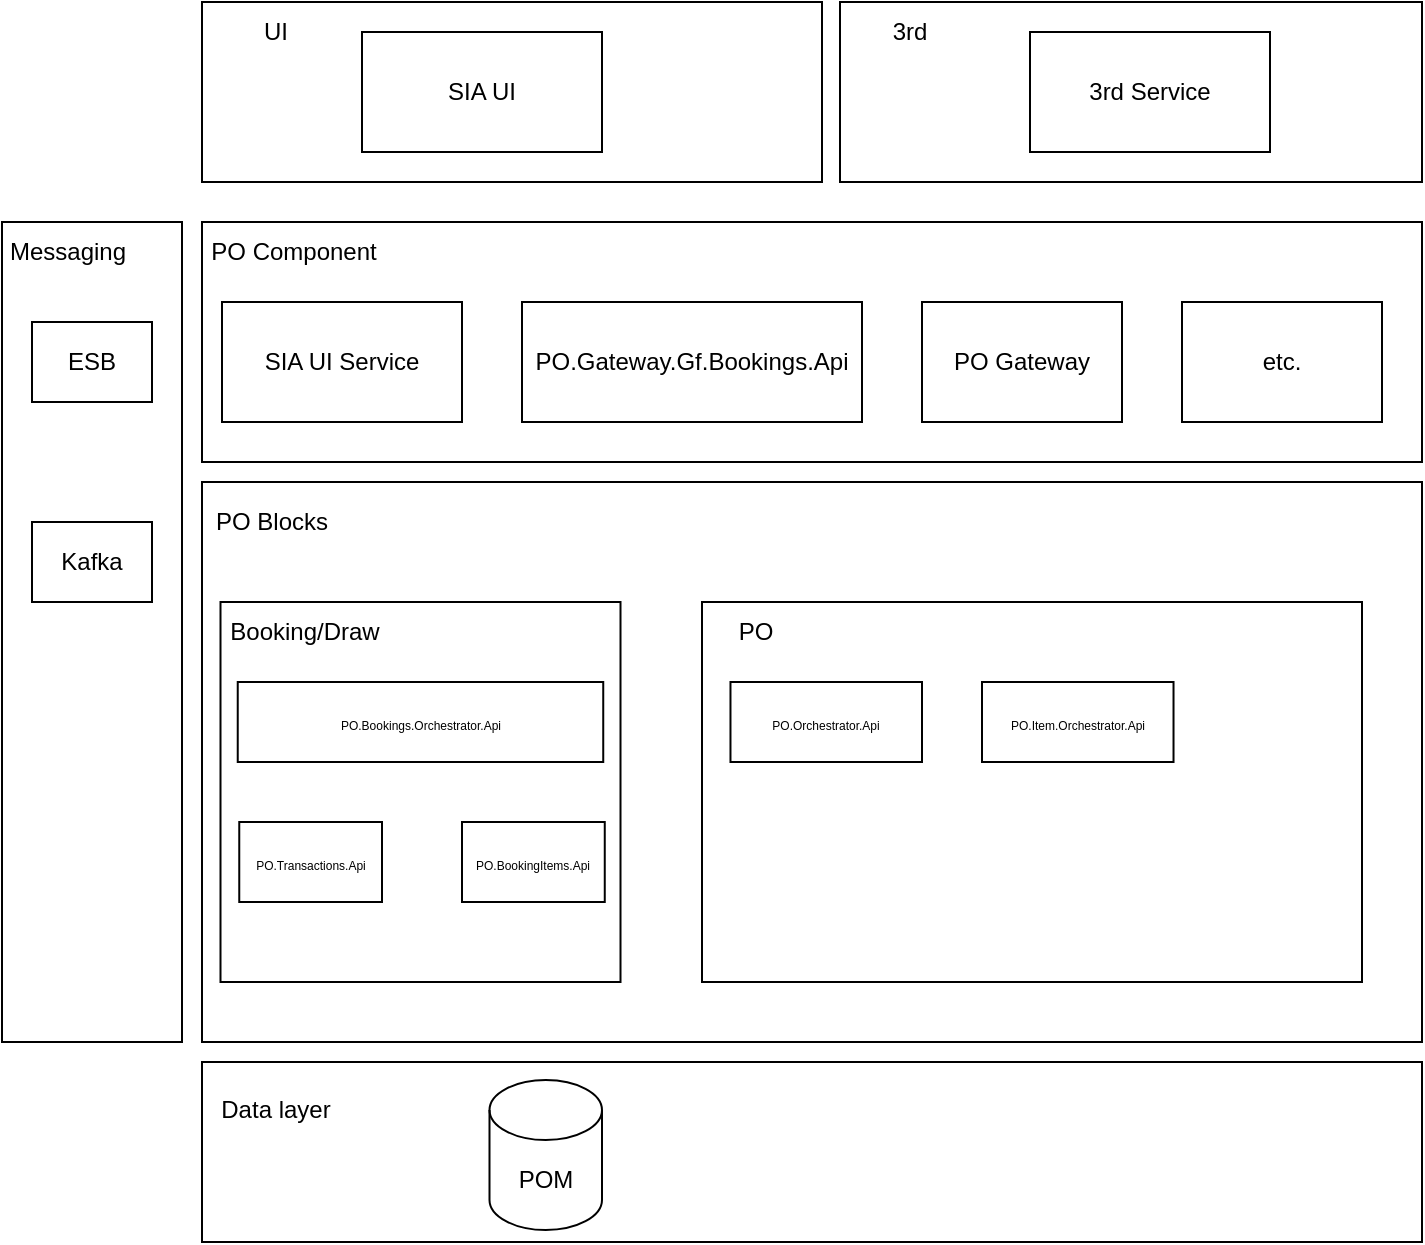 <mxfile version="24.6.4" type="github" pages="3">
  <diagram name="Page-1" id="l9X8TjzERissme8cilrj">
    <mxGraphModel dx="830" dy="439" grid="1" gridSize="10" guides="1" tooltips="1" connect="1" arrows="1" fold="1" page="1" pageScale="1" pageWidth="827" pageHeight="1169" math="0" shadow="0">
      <root>
        <mxCell id="0" />
        <mxCell id="1" parent="0" />
        <mxCell id="19VDyxM9A0CumnCQ6ZsO-45" value="" style="rounded=0;whiteSpace=wrap;html=1;" vertex="1" parent="1">
          <mxGeometry x="80" y="230" width="90" height="410" as="geometry" />
        </mxCell>
        <mxCell id="19VDyxM9A0CumnCQ6ZsO-39" value="" style="rounded=0;whiteSpace=wrap;html=1;" vertex="1" parent="1">
          <mxGeometry x="180" y="120" width="310" height="90" as="geometry" />
        </mxCell>
        <mxCell id="19VDyxM9A0CumnCQ6ZsO-28" value="Messaging" style="text;html=1;align=center;verticalAlign=middle;whiteSpace=wrap;rounded=0;" vertex="1" parent="1">
          <mxGeometry x="83" y="230" width="60" height="30" as="geometry" />
        </mxCell>
        <mxCell id="19VDyxM9A0CumnCQ6ZsO-31" value="" style="rounded=0;whiteSpace=wrap;html=1;" vertex="1" parent="1">
          <mxGeometry x="180" y="230" width="610" height="120" as="geometry" />
        </mxCell>
        <mxCell id="19VDyxM9A0CumnCQ6ZsO-32" value="PO Component" style="text;html=1;align=center;verticalAlign=middle;whiteSpace=wrap;rounded=0;" vertex="1" parent="1">
          <mxGeometry x="182" y="230" width="88" height="30" as="geometry" />
        </mxCell>
        <mxCell id="19VDyxM9A0CumnCQ6ZsO-33" value="SIA UI" style="rounded=0;whiteSpace=wrap;html=1;" vertex="1" parent="1">
          <mxGeometry x="260" y="135" width="120" height="60" as="geometry" />
        </mxCell>
        <mxCell id="19VDyxM9A0CumnCQ6ZsO-6" value="&lt;div&gt;&lt;font style=&quot;font-size: 12px;&quot;&gt;PO.Gateway.Gf.Bookings.Api&lt;/font&gt;&lt;/div&gt;" style="rounded=0;whiteSpace=wrap;html=1;" vertex="1" parent="1">
          <mxGeometry x="340" y="270" width="170" height="60" as="geometry" />
        </mxCell>
        <mxCell id="19VDyxM9A0CumnCQ6ZsO-35" value="&lt;div&gt;&lt;font style=&quot;font-size: 12px;&quot;&gt;PO Gateway&lt;/font&gt;&lt;/div&gt;" style="rounded=0;whiteSpace=wrap;html=1;" vertex="1" parent="1">
          <mxGeometry x="540" y="270" width="100" height="60" as="geometry" />
        </mxCell>
        <mxCell id="19VDyxM9A0CumnCQ6ZsO-38" value="&lt;div&gt;&lt;font style=&quot;font-size: 12px;&quot;&gt;etc.&lt;/font&gt;&lt;/div&gt;" style="rounded=0;whiteSpace=wrap;html=1;" vertex="1" parent="1">
          <mxGeometry x="670" y="270" width="100" height="60" as="geometry" />
        </mxCell>
        <mxCell id="19VDyxM9A0CumnCQ6ZsO-40" value="SIA UI Service" style="rounded=0;whiteSpace=wrap;html=1;" vertex="1" parent="1">
          <mxGeometry x="190" y="270" width="120" height="60" as="geometry" />
        </mxCell>
        <mxCell id="19VDyxM9A0CumnCQ6ZsO-41" value="UI" style="text;html=1;align=center;verticalAlign=middle;whiteSpace=wrap;rounded=0;" vertex="1" parent="1">
          <mxGeometry x="182" y="120" width="70" height="30" as="geometry" />
        </mxCell>
        <mxCell id="19VDyxM9A0CumnCQ6ZsO-42" value="" style="rounded=0;whiteSpace=wrap;html=1;" vertex="1" parent="1">
          <mxGeometry x="499" y="120" width="291" height="90" as="geometry" />
        </mxCell>
        <mxCell id="19VDyxM9A0CumnCQ6ZsO-43" value="3rd" style="text;html=1;align=center;verticalAlign=middle;whiteSpace=wrap;rounded=0;" vertex="1" parent="1">
          <mxGeometry x="499" y="120" width="70" height="30" as="geometry" />
        </mxCell>
        <mxCell id="19VDyxM9A0CumnCQ6ZsO-44" value="3rd Service" style="rounded=0;whiteSpace=wrap;html=1;" vertex="1" parent="1">
          <mxGeometry x="594" y="135" width="120" height="60" as="geometry" />
        </mxCell>
        <mxCell id="19VDyxM9A0CumnCQ6ZsO-46" value="ESB" style="rounded=0;whiteSpace=wrap;html=1;" vertex="1" parent="1">
          <mxGeometry x="95" y="280" width="60" height="40" as="geometry" />
        </mxCell>
        <mxCell id="19VDyxM9A0CumnCQ6ZsO-47" value="Kafka" style="rounded=0;whiteSpace=wrap;html=1;" vertex="1" parent="1">
          <mxGeometry x="95" y="380" width="60" height="40" as="geometry" />
        </mxCell>
        <mxCell id="19VDyxM9A0CumnCQ6ZsO-48" value="" style="rounded=0;whiteSpace=wrap;html=1;" vertex="1" parent="1">
          <mxGeometry x="180" y="650" width="610" height="90" as="geometry" />
        </mxCell>
        <mxCell id="19VDyxM9A0CumnCQ6ZsO-49" value="Data layer" style="text;html=1;align=center;verticalAlign=middle;whiteSpace=wrap;rounded=0;" vertex="1" parent="1">
          <mxGeometry x="187" y="659" width="60" height="30" as="geometry" />
        </mxCell>
        <mxCell id="19VDyxM9A0CumnCQ6ZsO-51" value="POM" style="shape=cylinder3;whiteSpace=wrap;html=1;boundedLbl=1;backgroundOutline=1;size=15;" vertex="1" parent="1">
          <mxGeometry x="323.75" y="659" width="56.25" height="75" as="geometry" />
        </mxCell>
        <mxCell id="19VDyxM9A0CumnCQ6ZsO-1" value="" style="rounded=0;whiteSpace=wrap;html=1;movable=1;resizable=1;rotatable=1;deletable=1;editable=1;locked=0;connectable=1;" vertex="1" parent="1">
          <mxGeometry x="180" y="360" width="610" height="280" as="geometry" />
        </mxCell>
        <mxCell id="19VDyxM9A0CumnCQ6ZsO-26" value="" style="group" vertex="1" connectable="0" parent="1">
          <mxGeometry x="189.25" y="420" width="200" height="190" as="geometry" />
        </mxCell>
        <mxCell id="19VDyxM9A0CumnCQ6ZsO-4" value="" style="rounded=0;whiteSpace=wrap;html=1;" vertex="1" parent="19VDyxM9A0CumnCQ6ZsO-26">
          <mxGeometry width="200" height="190" as="geometry" />
        </mxCell>
        <mxCell id="19VDyxM9A0CumnCQ6ZsO-5" value="Booking/Draw" style="text;html=1;align=center;verticalAlign=middle;whiteSpace=wrap;rounded=0;" vertex="1" parent="19VDyxM9A0CumnCQ6ZsO-26">
          <mxGeometry x="1" y="2" width="83" height="26" as="geometry" />
        </mxCell>
        <mxCell id="19VDyxM9A0CumnCQ6ZsO-7" value="&lt;a style=&quot;background-color: transparent; box-sizing: border-box; text-decoration-line: none;&quot; href=&quot;https://github.com/ch-robinson-internal/PO.Bookings.Orchestrator.Api&quot; data-turbo-frame=&quot;repo-content-turbo-frame&quot; data-pjax=&quot;#repo-content-pjax-container&quot;&gt;&lt;font style=&quot;font-size: 6px;&quot; color=&quot;#000000&quot;&gt;PO.Bookings.Orchestrator.Api&lt;/font&gt;&lt;/a&gt;" style="rounded=0;whiteSpace=wrap;html=1;" vertex="1" parent="19VDyxM9A0CumnCQ6ZsO-26">
          <mxGeometry x="8.62" y="40" width="182.75" height="40" as="geometry" />
        </mxCell>
        <mxCell id="19VDyxM9A0CumnCQ6ZsO-2" value="PO Blocks" style="text;html=1;align=center;verticalAlign=middle;whiteSpace=wrap;rounded=0;movable=0;resizable=0;rotatable=0;deletable=0;editable=0;locked=1;connectable=0;" vertex="1" parent="1">
          <mxGeometry x="185" y="365" width="60" height="30" as="geometry" />
        </mxCell>
        <mxCell id="19VDyxM9A0CumnCQ6ZsO-11" value="&lt;span style=&quot;font-size: 6px;&quot;&gt;PO.BookingItems.Api&lt;/span&gt;" style="rounded=0;whiteSpace=wrap;html=1;" vertex="1" parent="1">
          <mxGeometry x="310" y="530" width="71.38" height="40" as="geometry" />
        </mxCell>
        <mxCell id="19VDyxM9A0CumnCQ6ZsO-20" value="&lt;span style=&quot;font-size: 6px;&quot;&gt;PO.Transactions.Api&lt;/span&gt;" style="rounded=0;whiteSpace=wrap;html=1;" vertex="1" parent="1">
          <mxGeometry x="198.63" y="530" width="71.37" height="40" as="geometry" />
        </mxCell>
        <mxCell id="19VDyxM9A0CumnCQ6ZsO-23" value="" style="group" vertex="1" connectable="0" parent="1">
          <mxGeometry x="430" y="420" width="330" height="190" as="geometry" />
        </mxCell>
        <mxCell id="19VDyxM9A0CumnCQ6ZsO-21" value="" style="rounded=0;whiteSpace=wrap;html=1;" vertex="1" parent="19VDyxM9A0CumnCQ6ZsO-23">
          <mxGeometry width="330" height="190" as="geometry" />
        </mxCell>
        <mxCell id="19VDyxM9A0CumnCQ6ZsO-22" value="PO" style="text;html=1;align=center;verticalAlign=middle;whiteSpace=wrap;rounded=0;" vertex="1" parent="19VDyxM9A0CumnCQ6ZsO-23">
          <mxGeometry y="2" width="54.45" height="26" as="geometry" />
        </mxCell>
        <mxCell id="19VDyxM9A0CumnCQ6ZsO-36" value="&lt;a data-pjax=&quot;#repo-content-pjax-container&quot; data-turbo-frame=&quot;repo-content-turbo-frame&quot; href=&quot;https://github.com/ch-robinson-internal/PO.Bookings.Orchestrator.Api&quot; style=&quot;background-color: transparent; box-sizing: border-box; text-decoration-line: none;&quot;&gt;&lt;font color=&quot;#000000&quot; style=&quot;font-size: 6px;&quot;&gt;PO.Orchestrator.Api&lt;/font&gt;&lt;/a&gt;" style="rounded=0;whiteSpace=wrap;html=1;" vertex="1" parent="19VDyxM9A0CumnCQ6ZsO-23">
          <mxGeometry x="14.24" y="40" width="95.76" height="40" as="geometry" />
        </mxCell>
        <mxCell id="19VDyxM9A0CumnCQ6ZsO-37" value="&lt;a style=&quot;background-color: transparent; box-sizing: border-box; text-decoration-line: none;&quot; href=&quot;https://github.com/ch-robinson-internal/PO.Bookings.Orchestrator.Api&quot; data-turbo-frame=&quot;repo-content-turbo-frame&quot; data-pjax=&quot;#repo-content-pjax-container&quot;&gt;&lt;font style=&quot;font-size: 6px;&quot; color=&quot;#000000&quot;&gt;PO.Item.Orchestrator.Api&lt;/font&gt;&lt;/a&gt;" style="rounded=0;whiteSpace=wrap;html=1;" vertex="1" parent="19VDyxM9A0CumnCQ6ZsO-23">
          <mxGeometry x="140" y="40" width="95.76" height="40" as="geometry" />
        </mxCell>
      </root>
    </mxGraphModel>
  </diagram>
  <diagram id="h2WgDwNswVhG8y2vjtXS" name="SIA Init">
    <mxGraphModel dx="830" dy="439" grid="1" gridSize="10" guides="1" tooltips="1" connect="1" arrows="1" fold="1" page="1" pageScale="1" pageWidth="827" pageHeight="1169" math="0" shadow="0">
      <root>
        <mxCell id="0" />
        <mxCell id="1" parent="0" />
        <mxCell id="Z_Krm-BXWIWRcryShZnD-19" value="SIA Page" style="shape=umlLifeline;perimeter=lifelinePerimeter;whiteSpace=wrap;html=1;container=1;dropTarget=0;collapsible=0;recursiveResize=0;outlineConnect=0;portConstraint=eastwest;newEdgeStyle={&quot;curved&quot;:0,&quot;rounded&quot;:0};" vertex="1" parent="1">
          <mxGeometry x="160" y="100" width="80" height="420" as="geometry" />
        </mxCell>
        <mxCell id="Z_Krm-BXWIWRcryShZnD-27" value="" style="html=1;points=[[0,0,0,0,5],[0,1,0,0,-5],[1,0,0,0,5],[1,1,0,0,-5]];perimeter=orthogonalPerimeter;outlineConnect=0;targetShapes=umlLifeline;portConstraint=eastwest;newEdgeStyle={&quot;curved&quot;:0,&quot;rounded&quot;:0};" vertex="1" parent="Z_Krm-BXWIWRcryShZnD-19">
          <mxGeometry x="35" y="70" width="10" height="350" as="geometry" />
        </mxCell>
        <mxCell id="Z_Krm-BXWIWRcryShZnD-20" value="" style="shape=umlLifeline;perimeter=lifelinePerimeter;whiteSpace=wrap;html=1;container=1;dropTarget=0;collapsible=0;recursiveResize=0;outlineConnect=0;portConstraint=eastwest;newEdgeStyle={&quot;curved&quot;:0,&quot;rounded&quot;:0};participant=umlActor;" vertex="1" parent="1">
          <mxGeometry x="80" y="100" width="20" height="420" as="geometry" />
        </mxCell>
        <mxCell id="Z_Krm-BXWIWRcryShZnD-23" value="" style="html=1;points=[[0,0,0,0,5],[0,1,0,0,-5],[1,0,0,0,5],[1,1,0,0,-5]];perimeter=orthogonalPerimeter;outlineConnect=0;targetShapes=umlLifeline;portConstraint=eastwest;newEdgeStyle={&quot;curved&quot;:0,&quot;rounded&quot;:0};" vertex="1" parent="Z_Krm-BXWIWRcryShZnD-20">
          <mxGeometry x="5" y="70" width="10" height="350" as="geometry" />
        </mxCell>
        <mxCell id="Z_Krm-BXWIWRcryShZnD-21" value="UI Svc" style="shape=umlLifeline;perimeter=lifelinePerimeter;whiteSpace=wrap;html=1;container=1;dropTarget=0;collapsible=0;recursiveResize=0;outlineConnect=0;portConstraint=eastwest;newEdgeStyle={&quot;curved&quot;:0,&quot;rounded&quot;:0};" vertex="1" parent="1">
          <mxGeometry x="321" y="100" width="79" height="420" as="geometry" />
        </mxCell>
        <mxCell id="4yu3IreHkf-JwgQEfnQH-1" value="" style="html=1;points=[[0,0,0,0,5],[0,1,0,0,-5],[1,0,0,0,5],[1,1,0,0,-5]];perimeter=orthogonalPerimeter;outlineConnect=0;targetShapes=umlLifeline;portConstraint=eastwest;newEdgeStyle={&quot;curved&quot;:0,&quot;rounded&quot;:0};" vertex="1" parent="Z_Krm-BXWIWRcryShZnD-21">
          <mxGeometry x="34.5" y="70" width="10" height="310" as="geometry" />
        </mxCell>
        <mxCell id="Z_Krm-BXWIWRcryShZnD-22" value="Commodity Svc" style="shape=umlLifeline;perimeter=lifelinePerimeter;whiteSpace=wrap;html=1;container=1;dropTarget=0;collapsible=0;recursiveResize=0;outlineConnect=0;portConstraint=eastwest;newEdgeStyle={&quot;curved&quot;:0,&quot;rounded&quot;:0};" vertex="1" parent="1">
          <mxGeometry x="480" y="100" width="80" height="420" as="geometry" />
        </mxCell>
        <mxCell id="4yu3IreHkf-JwgQEfnQH-5" value="" style="html=1;points=[[0,0,0,0,5],[0,1,0,0,-5],[1,0,0,0,5],[1,1,0,0,-5]];perimeter=orthogonalPerimeter;outlineConnect=0;targetShapes=umlLifeline;portConstraint=eastwest;newEdgeStyle={&quot;curved&quot;:0,&quot;rounded&quot;:0};" vertex="1" parent="Z_Krm-BXWIWRcryShZnD-22">
          <mxGeometry x="35" y="120" width="10" height="60" as="geometry" />
        </mxCell>
        <mxCell id="Z_Krm-BXWIWRcryShZnD-26" style="edgeStyle=orthogonalEdgeStyle;rounded=0;orthogonalLoop=1;jettySize=auto;html=1;curved=0;" edge="1" parent="1">
          <mxGeometry relative="1" as="geometry">
            <mxPoint x="195" y="179.8" as="targetPoint" />
            <mxPoint x="95" y="179.8" as="sourcePoint" />
            <Array as="points">
              <mxPoint x="170" y="179.8" />
              <mxPoint x="170" y="179.8" />
            </Array>
          </mxGeometry>
        </mxCell>
        <mxCell id="Z_Krm-BXWIWRcryShZnD-28" value="open" style="edgeLabel;html=1;align=center;verticalAlign=middle;resizable=0;points=[];" vertex="1" connectable="0" parent="Z_Krm-BXWIWRcryShZnD-26">
          <mxGeometry x="-0.244" y="-1" relative="1" as="geometry">
            <mxPoint as="offset" />
          </mxGeometry>
        </mxCell>
        <mxCell id="4yu3IreHkf-JwgQEfnQH-2" style="edgeStyle=orthogonalEdgeStyle;rounded=0;orthogonalLoop=1;jettySize=auto;html=1;curved=0;" edge="1" parent="1" target="4yu3IreHkf-JwgQEfnQH-1">
          <mxGeometry relative="1" as="geometry">
            <mxPoint x="205" y="220" as="sourcePoint" />
            <mxPoint x="350" y="220" as="targetPoint" />
            <Array as="points">
              <mxPoint x="205" y="200" />
            </Array>
          </mxGeometry>
        </mxCell>
        <mxCell id="4yu3IreHkf-JwgQEfnQH-3" value="load" style="edgeLabel;html=1;align=center;verticalAlign=middle;resizable=0;points=[];" vertex="1" connectable="0" parent="4yu3IreHkf-JwgQEfnQH-2">
          <mxGeometry x="0.009" y="1" relative="1" as="geometry">
            <mxPoint as="offset" />
          </mxGeometry>
        </mxCell>
        <mxCell id="4yu3IreHkf-JwgQEfnQH-4" value="Booking&amp;nbsp;&lt;br&gt;Orch Svc" style="shape=umlLifeline;perimeter=lifelinePerimeter;whiteSpace=wrap;html=1;container=1;dropTarget=0;collapsible=0;recursiveResize=0;outlineConnect=0;portConstraint=eastwest;newEdgeStyle={&quot;curved&quot;:0,&quot;rounded&quot;:0};" vertex="1" parent="1">
          <mxGeometry x="640" y="100" width="80" height="420" as="geometry" />
        </mxCell>
        <mxCell id="4yu3IreHkf-JwgQEfnQH-8" value="" style="html=1;points=[[0,0,0,0,5],[0,1,0,0,-5],[1,0,0,0,5],[1,1,0,0,-5]];perimeter=orthogonalPerimeter;outlineConnect=0;targetShapes=umlLifeline;portConstraint=eastwest;newEdgeStyle={&quot;curved&quot;:0,&quot;rounded&quot;:0};" vertex="1" parent="4yu3IreHkf-JwgQEfnQH-4">
          <mxGeometry x="35" y="190" width="10" height="180" as="geometry" />
        </mxCell>
        <mxCell id="IKL-GlxnbROh4bHqFefv-13" value="combine" style="html=1;align=left;spacingLeft=2;endArrow=block;rounded=0;edgeStyle=orthogonalEdgeStyle;curved=0;rounded=0;" edge="1" parent="4yu3IreHkf-JwgQEfnQH-4">
          <mxGeometry x="0.004" relative="1" as="geometry">
            <mxPoint x="45" y="300" as="sourcePoint" />
            <Array as="points">
              <mxPoint x="75" y="300" />
              <mxPoint x="75" y="330" />
            </Array>
            <mxPoint x="45" y="330" as="targetPoint" />
            <mxPoint as="offset" />
          </mxGeometry>
        </mxCell>
        <mxCell id="4yu3IreHkf-JwgQEfnQH-6" style="edgeStyle=orthogonalEdgeStyle;rounded=0;orthogonalLoop=1;jettySize=auto;html=1;curved=0;" edge="1" parent="1">
          <mxGeometry relative="1" as="geometry">
            <mxPoint x="365.5" y="230" as="sourcePoint" />
            <mxPoint x="515" y="230" as="targetPoint" />
            <Array as="points">
              <mxPoint x="410" y="230" />
              <mxPoint x="410" y="230" />
            </Array>
          </mxGeometry>
        </mxCell>
        <mxCell id="4yu3IreHkf-JwgQEfnQH-7" value="load commodities" style="edgeLabel;html=1;align=center;verticalAlign=middle;resizable=0;points=[];" vertex="1" connectable="0" parent="4yu3IreHkf-JwgQEfnQH-6">
          <mxGeometry x="-0.175" y="-1" relative="1" as="geometry">
            <mxPoint x="13" y="-1" as="offset" />
          </mxGeometry>
        </mxCell>
        <mxCell id="4yu3IreHkf-JwgQEfnQH-9" style="edgeStyle=orthogonalEdgeStyle;rounded=0;orthogonalLoop=1;jettySize=auto;html=1;curved=0;dashed=1;" edge="1" parent="1" source="4yu3IreHkf-JwgQEfnQH-5" target="4yu3IreHkf-JwgQEfnQH-1">
          <mxGeometry relative="1" as="geometry">
            <mxPoint x="370" y="275" as="targetPoint" />
            <Array as="points">
              <mxPoint x="490" y="260" />
              <mxPoint x="490" y="260" />
            </Array>
          </mxGeometry>
        </mxCell>
        <mxCell id="4yu3IreHkf-JwgQEfnQH-10" value="return data" style="edgeLabel;html=1;align=center;verticalAlign=middle;resizable=0;points=[];" vertex="1" connectable="0" parent="4yu3IreHkf-JwgQEfnQH-9">
          <mxGeometry x="-0.018" relative="1" as="geometry">
            <mxPoint as="offset" />
          </mxGeometry>
        </mxCell>
        <mxCell id="4yu3IreHkf-JwgQEfnQH-11" style="edgeStyle=orthogonalEdgeStyle;rounded=0;orthogonalLoop=1;jettySize=auto;html=1;curved=0;" edge="1" parent="1">
          <mxGeometry relative="1" as="geometry">
            <mxPoint x="365" y="300" as="sourcePoint" />
            <mxPoint x="679" y="300" as="targetPoint" />
            <Array as="points">
              <mxPoint x="599.5" y="300" />
              <mxPoint x="599.5" y="300" />
            </Array>
          </mxGeometry>
        </mxCell>
        <mxCell id="4yu3IreHkf-JwgQEfnQH-12" value="load draw" style="edgeLabel;html=1;align=center;verticalAlign=middle;resizable=0;points=[];" vertex="1" connectable="0" parent="4yu3IreHkf-JwgQEfnQH-11">
          <mxGeometry x="-0.021" y="1" relative="1" as="geometry">
            <mxPoint as="offset" />
          </mxGeometry>
        </mxCell>
        <mxCell id="4yu3IreHkf-JwgQEfnQH-13" style="edgeStyle=orthogonalEdgeStyle;rounded=0;orthogonalLoop=1;jettySize=auto;html=1;curved=0;dashed=1;" edge="1" parent="1">
          <mxGeometry relative="1" as="geometry">
            <mxPoint x="669.88" y="445" as="sourcePoint" />
            <mxPoint x="365.13" y="445" as="targetPoint" />
            <Array as="points">
              <mxPoint x="674.88" y="445" />
            </Array>
          </mxGeometry>
        </mxCell>
        <mxCell id="4yu3IreHkf-JwgQEfnQH-14" value="return data" style="edgeLabel;html=1;align=center;verticalAlign=middle;resizable=0;points=[];" vertex="1" connectable="0" parent="4yu3IreHkf-JwgQEfnQH-13">
          <mxGeometry x="-0.111" y="2" relative="1" as="geometry">
            <mxPoint as="offset" />
          </mxGeometry>
        </mxCell>
        <mxCell id="4yu3IreHkf-JwgQEfnQH-15" value="&lt;font style=&quot;font-size: 8px;&quot;&gt;DB to Svc&lt;/font&gt;" style="rounded=1;whiteSpace=wrap;html=1;arcSize=40;fontColor=#000000;fillColor=#ffffc0;strokeColor=#ff0000;" vertex="1" parent="1">
          <mxGeometry x="390" y="170" width="80" height="20" as="geometry" />
        </mxCell>
        <mxCell id="4yu3IreHkf-JwgQEfnQH-16" value="" style="edgeStyle=orthogonalEdgeStyle;html=1;verticalAlign=bottom;endArrow=open;endSize=8;strokeColor=#ff0000;rounded=0;" edge="1" source="4yu3IreHkf-JwgQEfnQH-15" parent="1">
          <mxGeometry relative="1" as="geometry">
            <mxPoint x="430" y="220" as="targetPoint" />
          </mxGeometry>
        </mxCell>
        <mxCell id="4yu3IreHkf-JwgQEfnQH-17" style="edgeStyle=orthogonalEdgeStyle;rounded=0;orthogonalLoop=1;jettySize=auto;html=1;curved=0;dashed=1;" edge="1" parent="1">
          <mxGeometry relative="1" as="geometry">
            <mxPoint x="355.5" y="459" as="sourcePoint" />
            <mxPoint x="200.1" y="459" as="targetPoint" />
            <Array as="points">
              <mxPoint x="250" y="459" />
              <mxPoint x="250" y="459" />
            </Array>
          </mxGeometry>
        </mxCell>
        <mxCell id="4yu3IreHkf-JwgQEfnQH-18" value="return data" style="edgeLabel;html=1;align=center;verticalAlign=middle;resizable=0;points=[];" vertex="1" connectable="0" parent="4yu3IreHkf-JwgQEfnQH-17">
          <mxGeometry x="0.02" y="-1" relative="1" as="geometry">
            <mxPoint as="offset" />
          </mxGeometry>
        </mxCell>
        <mxCell id="4yu3IreHkf-JwgQEfnQH-19" style="edgeStyle=orthogonalEdgeStyle;rounded=0;orthogonalLoop=1;jettySize=auto;html=1;curved=0;dashed=1;" edge="1" parent="1">
          <mxGeometry relative="1" as="geometry">
            <mxPoint x="195" y="507" as="sourcePoint" />
            <mxPoint x="95" y="507" as="targetPoint" />
            <Array as="points">
              <mxPoint x="170" y="507" />
              <mxPoint x="170" y="507" />
            </Array>
          </mxGeometry>
        </mxCell>
        <mxCell id="4yu3IreHkf-JwgQEfnQH-20" value="show" style="edgeLabel;html=1;align=center;verticalAlign=middle;resizable=0;points=[];" vertex="1" connectable="0" parent="4yu3IreHkf-JwgQEfnQH-19">
          <mxGeometry x="-0.071" relative="1" as="geometry">
            <mxPoint as="offset" />
          </mxGeometry>
        </mxCell>
        <mxCell id="4yu3IreHkf-JwgQEfnQH-22" value="render" style="html=1;align=left;spacingLeft=2;endArrow=block;rounded=0;edgeStyle=orthogonalEdgeStyle;curved=0;rounded=0;exitX=1;exitY=0.857;exitDx=0;exitDy=0;exitPerimeter=0;" edge="1" parent="1">
          <mxGeometry relative="1" as="geometry">
            <mxPoint x="205" y="471.0" as="sourcePoint" />
            <Array as="points">
              <mxPoint x="230" y="471" />
              <mxPoint x="230" y="492" />
            </Array>
            <mxPoint x="205" y="492" as="targetPoint" />
            <mxPoint as="offset" />
          </mxGeometry>
        </mxCell>
        <mxCell id="IKL-GlxnbROh4bHqFefv-1" value="Booking&amp;nbsp;&lt;br&gt;Item Svc" style="shape=umlLifeline;perimeter=lifelinePerimeter;whiteSpace=wrap;html=1;container=1;dropTarget=0;collapsible=0;recursiveResize=0;outlineConnect=0;portConstraint=eastwest;newEdgeStyle={&quot;curved&quot;:0,&quot;rounded&quot;:0};" vertex="1" parent="1">
          <mxGeometry x="800" y="100" width="80" height="420" as="geometry" />
        </mxCell>
        <mxCell id="IKL-GlxnbROh4bHqFefv-2" value="" style="html=1;points=[[0,0,0,0,5],[0,1,0,0,-5],[1,0,0,0,5],[1,1,0,0,-5]];perimeter=orthogonalPerimeter;outlineConnect=0;targetShapes=umlLifeline;portConstraint=eastwest;newEdgeStyle={&quot;curved&quot;:0,&quot;rounded&quot;:0};" vertex="1" parent="IKL-GlxnbROh4bHqFefv-1">
          <mxGeometry x="35" y="200" width="10" height="40" as="geometry" />
        </mxCell>
        <mxCell id="IKL-GlxnbROh4bHqFefv-3" value="PO Transaction API" style="shape=umlLifeline;perimeter=lifelinePerimeter;whiteSpace=wrap;html=1;container=1;dropTarget=0;collapsible=0;recursiveResize=0;outlineConnect=0;portConstraint=eastwest;newEdgeStyle={&quot;curved&quot;:0,&quot;rounded&quot;:0};" vertex="1" parent="1">
          <mxGeometry x="960" y="100" width="80" height="420" as="geometry" />
        </mxCell>
        <mxCell id="IKL-GlxnbROh4bHqFefv-4" value="" style="html=1;points=[[0,0,0,0,5],[0,1,0,0,-5],[1,0,0,0,5],[1,1,0,0,-5]];perimeter=orthogonalPerimeter;outlineConnect=0;targetShapes=umlLifeline;portConstraint=eastwest;newEdgeStyle={&quot;curved&quot;:0,&quot;rounded&quot;:0};" vertex="1" parent="IKL-GlxnbROh4bHqFefv-3">
          <mxGeometry x="35" y="250" width="10" height="70" as="geometry" />
        </mxCell>
        <mxCell id="IKL-GlxnbROh4bHqFefv-5" style="edgeStyle=orthogonalEdgeStyle;rounded=0;orthogonalLoop=1;jettySize=auto;html=1;curved=0;" edge="1" parent="1" source="4yu3IreHkf-JwgQEfnQH-8" target="IKL-GlxnbROh4bHqFefv-1">
          <mxGeometry relative="1" as="geometry">
            <Array as="points">
              <mxPoint x="720" y="310" />
              <mxPoint x="720" y="310" />
            </Array>
          </mxGeometry>
        </mxCell>
        <mxCell id="IKL-GlxnbROh4bHqFefv-6" value="read draw data" style="edgeLabel;html=1;align=center;verticalAlign=middle;resizable=0;points=[];" vertex="1" connectable="0" parent="IKL-GlxnbROh4bHqFefv-5">
          <mxGeometry x="-0.017" relative="1" as="geometry">
            <mxPoint as="offset" />
          </mxGeometry>
        </mxCell>
        <mxCell id="IKL-GlxnbROh4bHqFefv-7" style="edgeStyle=orthogonalEdgeStyle;rounded=0;orthogonalLoop=1;jettySize=auto;html=1;curved=0;dashed=1;" edge="1" parent="1">
          <mxGeometry relative="1" as="geometry">
            <mxPoint x="835" y="330" as="sourcePoint" />
            <mxPoint x="685" y="330" as="targetPoint" />
            <Array as="points">
              <mxPoint x="790" y="330" />
              <mxPoint x="790" y="330" />
            </Array>
          </mxGeometry>
        </mxCell>
        <mxCell id="IKL-GlxnbROh4bHqFefv-14" value="return result" style="edgeLabel;html=1;align=center;verticalAlign=middle;resizable=0;points=[];" vertex="1" connectable="0" parent="IKL-GlxnbROh4bHqFefv-7">
          <mxGeometry x="-0.229" y="1" relative="1" as="geometry">
            <mxPoint as="offset" />
          </mxGeometry>
        </mxCell>
        <mxCell id="IKL-GlxnbROh4bHqFefv-8" style="edgeStyle=orthogonalEdgeStyle;rounded=0;orthogonalLoop=1;jettySize=auto;html=1;curved=0;" edge="1" parent="1">
          <mxGeometry relative="1" as="geometry">
            <mxPoint x="685" y="360" as="sourcePoint" />
            <mxPoint x="995" y="360" as="targetPoint" />
            <Array as="points">
              <mxPoint x="920" y="360" />
              <mxPoint x="920" y="360" />
            </Array>
          </mxGeometry>
        </mxCell>
        <mxCell id="IKL-GlxnbROh4bHqFefv-9" value="read pendding transaction" style="edgeLabel;html=1;align=center;verticalAlign=middle;resizable=0;points=[];" vertex="1" connectable="0" parent="IKL-GlxnbROh4bHqFefv-8">
          <mxGeometry x="0.001" relative="1" as="geometry">
            <mxPoint as="offset" />
          </mxGeometry>
        </mxCell>
        <mxCell id="IKL-GlxnbROh4bHqFefv-10" style="edgeStyle=orthogonalEdgeStyle;rounded=0;orthogonalLoop=1;jettySize=auto;html=1;curved=0;dashed=1;" edge="1" parent="1">
          <mxGeometry relative="1" as="geometry">
            <mxPoint x="995" y="385" as="sourcePoint" />
            <mxPoint x="685" y="385" as="targetPoint" />
            <Array as="points">
              <mxPoint x="920" y="385" />
              <mxPoint x="920" y="385" />
            </Array>
          </mxGeometry>
        </mxCell>
        <mxCell id="IKL-GlxnbROh4bHqFefv-11" value="return result" style="edgeLabel;html=1;align=center;verticalAlign=middle;resizable=0;points=[];" vertex="1" connectable="0" parent="IKL-GlxnbROh4bHqFefv-10">
          <mxGeometry x="0.03" relative="1" as="geometry">
            <mxPoint as="offset" />
          </mxGeometry>
        </mxCell>
      </root>
    </mxGraphModel>
  </diagram>
  <diagram id="CmnNyeVp6TQFfo1xvE5B" name="SIA Save">
    <mxGraphModel dx="1185" dy="627" grid="1" gridSize="10" guides="1" tooltips="1" connect="1" arrows="1" fold="1" page="1" pageScale="1" pageWidth="827" pageHeight="1169" math="0" shadow="0">
      <root>
        <mxCell id="0" />
        <mxCell id="1" parent="0" />
        <mxCell id="5PKfqkAMzm-T8j1K_0CJ-13" style="edgeStyle=orthogonalEdgeStyle;rounded=0;orthogonalLoop=1;jettySize=auto;html=1;curved=0;" edge="1" parent="1">
          <mxGeometry relative="1" as="geometry">
            <mxPoint x="525" y="520" as="sourcePoint" />
            <mxPoint x="639.5" y="520" as="targetPoint" />
            <Array as="points">
              <mxPoint x="540" y="520" />
              <mxPoint x="540" y="520" />
            </Array>
          </mxGeometry>
        </mxCell>
        <mxCell id="5PKfqkAMzm-T8j1K_0CJ-14" value="&lt;font style=&quot;font-size: 7px;&quot;&gt;save&amp;nbsp;&lt;/font&gt;" style="edgeLabel;html=1;align=center;verticalAlign=middle;resizable=0;points=[];" vertex="1" connectable="0" parent="5PKfqkAMzm-T8j1K_0CJ-13">
          <mxGeometry x="0.087" y="1" relative="1" as="geometry">
            <mxPoint as="offset" />
          </mxGeometry>
        </mxCell>
        <mxCell id="5PKfqkAMzm-T8j1K_0CJ-21" style="edgeStyle=orthogonalEdgeStyle;rounded=0;orthogonalLoop=1;jettySize=auto;html=1;curved=0;dashed=1;" edge="1" parent="1">
          <mxGeometry relative="1" as="geometry">
            <mxPoint x="635" y="640" as="sourcePoint" />
            <mxPoint x="525" y="640" as="targetPoint" />
            <Array as="points">
              <mxPoint x="586" y="640" />
              <mxPoint x="586" y="641" />
              <mxPoint x="530" y="641" />
              <mxPoint x="530" y="640" />
            </Array>
          </mxGeometry>
        </mxCell>
        <mxCell id="5PKfqkAMzm-T8j1K_0CJ-22" value="&lt;font style=&quot;font-size: 7px;&quot;&gt;result&lt;/font&gt;" style="edgeLabel;html=1;align=center;verticalAlign=middle;resizable=0;points=[];" vertex="1" connectable="0" parent="5PKfqkAMzm-T8j1K_0CJ-21">
          <mxGeometry x="-0.027" y="1" relative="1" as="geometry">
            <mxPoint y="-3" as="offset" />
          </mxGeometry>
        </mxCell>
        <mxCell id="5PKfqkAMzm-T8j1K_0CJ-34" style="edgeStyle=orthogonalEdgeStyle;rounded=0;orthogonalLoop=1;jettySize=auto;html=1;curved=0;" edge="1" parent="1">
          <mxGeometry relative="1" as="geometry">
            <mxPoint x="1005" y="700" as="sourcePoint" />
            <mxPoint x="1115" y="700" as="targetPoint" />
            <Array as="points">
              <mxPoint x="1090" y="700" />
              <mxPoint x="1090" y="700" />
            </Array>
          </mxGeometry>
        </mxCell>
        <mxCell id="5PKfqkAMzm-T8j1K_0CJ-35" value="&lt;font style=&quot;font-size: 7px;&quot;&gt;save draw&lt;/font&gt;" style="edgeLabel;html=1;align=center;verticalAlign=middle;resizable=0;points=[];" vertex="1" connectable="0" parent="5PKfqkAMzm-T8j1K_0CJ-34">
          <mxGeometry x="0.265" y="-1" relative="1" as="geometry">
            <mxPoint x="-17" y="-3" as="offset" />
          </mxGeometry>
        </mxCell>
        <mxCell id="5PKfqkAMzm-T8j1K_0CJ-36" style="edgeStyle=orthogonalEdgeStyle;rounded=0;orthogonalLoop=1;jettySize=auto;html=1;curved=0;dashed=1;" edge="1" parent="1">
          <mxGeometry relative="1" as="geometry">
            <mxPoint x="1115" y="720" as="sourcePoint" />
            <mxPoint x="1005" y="720" as="targetPoint" />
            <Array as="points">
              <mxPoint x="1030" y="720" />
              <mxPoint x="1030" y="720" />
            </Array>
          </mxGeometry>
        </mxCell>
        <mxCell id="5PKfqkAMzm-T8j1K_0CJ-37" value="&lt;font style=&quot;font-size: 7px;&quot;&gt;return result&lt;/font&gt;" style="edgeLabel;html=1;align=center;verticalAlign=middle;resizable=0;points=[];" vertex="1" connectable="0" parent="5PKfqkAMzm-T8j1K_0CJ-36">
          <mxGeometry x="0.014" relative="1" as="geometry">
            <mxPoint y="-2" as="offset" />
          </mxGeometry>
        </mxCell>
        <mxCell id="5PKfqkAMzm-T8j1K_0CJ-38" style="edgeStyle=orthogonalEdgeStyle;rounded=0;orthogonalLoop=1;jettySize=auto;html=1;curved=0;dashed=1;" edge="1" parent="1">
          <mxGeometry relative="1" as="geometry">
            <mxPoint x="995" y="739" as="sourcePoint" />
            <mxPoint x="885" y="739" as="targetPoint" />
            <Array as="points">
              <mxPoint x="910" y="739" />
              <mxPoint x="910" y="739" />
            </Array>
          </mxGeometry>
        </mxCell>
        <mxCell id="5PKfqkAMzm-T8j1K_0CJ-39" value="&lt;font style=&quot;font-size: 7px;&quot;&gt;return result&lt;/font&gt;" style="edgeLabel;html=1;align=center;verticalAlign=middle;resizable=0;points=[];" vertex="1" connectable="0" parent="5PKfqkAMzm-T8j1K_0CJ-38">
          <mxGeometry x="0.014" relative="1" as="geometry">
            <mxPoint y="-2" as="offset" />
          </mxGeometry>
        </mxCell>
        <mxCell id="5PKfqkAMzm-T8j1K_0CJ-40" style="edgeStyle=orthogonalEdgeStyle;rounded=0;orthogonalLoop=1;jettySize=auto;html=1;curved=0;dashed=1;" edge="1" parent="1">
          <mxGeometry relative="1" as="geometry">
            <mxPoint x="875" y="760" as="sourcePoint" />
            <mxPoint x="765" y="760" as="targetPoint" />
            <Array as="points">
              <mxPoint x="790" y="760" />
              <mxPoint x="790" y="760" />
            </Array>
          </mxGeometry>
        </mxCell>
        <mxCell id="5PKfqkAMzm-T8j1K_0CJ-41" value="&lt;font style=&quot;font-size: 7px;&quot;&gt;return result&lt;/font&gt;" style="edgeLabel;html=1;align=center;verticalAlign=middle;resizable=0;points=[];" vertex="1" connectable="0" parent="5PKfqkAMzm-T8j1K_0CJ-40">
          <mxGeometry x="0.014" relative="1" as="geometry">
            <mxPoint y="-2" as="offset" />
          </mxGeometry>
        </mxCell>
        <mxCell id="hi_Okd1NUa1Whz2LALAA-2" value="" style="group" vertex="1" connectable="0" parent="1">
          <mxGeometry x="160" y="340" width="1000" height="620" as="geometry" />
        </mxCell>
        <mxCell id="E0eoT0kAWw2Ve2l7Fwrp-5" value="" style="group;spacing=1;" vertex="1" connectable="0" parent="hi_Okd1NUa1Whz2LALAA-2">
          <mxGeometry width="400" height="620" as="geometry" />
        </mxCell>
        <mxCell id="E0eoT0kAWw2Ve2l7Fwrp-1" value="&lt;font style=&quot;font-size: 8px;&quot;&gt;UI Svc&lt;/font&gt;" style="shape=umlLifeline;perimeter=lifelinePerimeter;whiteSpace=wrap;html=1;container=1;dropTarget=0;collapsible=0;recursiveResize=0;outlineConnect=0;portConstraint=eastwest;newEdgeStyle={&quot;curved&quot;:0,&quot;rounded&quot;:0};" vertex="1" parent="E0eoT0kAWw2Ve2l7Fwrp-5">
          <mxGeometry x="80" width="80" height="620" as="geometry" />
        </mxCell>
        <mxCell id="E0eoT0kAWw2Ve2l7Fwrp-7" value="" style="html=1;points=[[0,0,0,0,5],[0,1,0,0,-5],[1,0,0,0,5],[1,1,0,0,-5]];perimeter=orthogonalPerimeter;outlineConnect=0;targetShapes=umlLifeline;portConstraint=eastwest;newEdgeStyle={&quot;curved&quot;:0,&quot;rounded&quot;:0};" vertex="1" parent="E0eoT0kAWw2Ve2l7Fwrp-1">
          <mxGeometry x="35" y="88.57" width="10" height="301.43" as="geometry" />
        </mxCell>
        <mxCell id="E0eoT0kAWw2Ve2l7Fwrp-2" value="" style="shape=umlLifeline;perimeter=lifelinePerimeter;whiteSpace=wrap;html=1;container=1;dropTarget=0;collapsible=0;recursiveResize=0;outlineConnect=0;portConstraint=eastwest;newEdgeStyle={&quot;curved&quot;:0,&quot;rounded&quot;:0};participant=umlActor;" vertex="1" parent="E0eoT0kAWw2Ve2l7Fwrp-5">
          <mxGeometry width="20" height="620" as="geometry" />
        </mxCell>
        <mxCell id="E0eoT0kAWw2Ve2l7Fwrp-6" value="" style="html=1;points=[[0,0,0,0,5],[0,1,0,0,-5],[1,0,0,0,5],[1,1,0,0,-5]];perimeter=orthogonalPerimeter;outlineConnect=0;targetShapes=umlLifeline;portConstraint=eastwest;newEdgeStyle={&quot;curved&quot;:0,&quot;rounded&quot;:0};" vertex="1" parent="E0eoT0kAWw2Ve2l7Fwrp-2">
          <mxGeometry x="5" y="88.57" width="10" height="311.43" as="geometry" />
        </mxCell>
        <mxCell id="E0eoT0kAWw2Ve2l7Fwrp-3" value="&lt;font style=&quot;font-size: 8px;&quot;&gt;Commodity Svc&lt;/font&gt;" style="shape=umlLifeline;perimeter=lifelinePerimeter;whiteSpace=wrap;html=1;container=1;dropTarget=0;collapsible=0;recursiveResize=0;outlineConnect=0;portConstraint=eastwest;newEdgeStyle={&quot;curved&quot;:0,&quot;rounded&quot;:0};" vertex="1" parent="E0eoT0kAWw2Ve2l7Fwrp-5">
          <mxGeometry x="200" width="80" height="620" as="geometry" />
        </mxCell>
        <mxCell id="E0eoT0kAWw2Ve2l7Fwrp-8" value="" style="html=1;points=[[0,0,0,0,5],[0,1,0,0,-5],[1,0,0,0,5],[1,1,0,0,-5]];perimeter=orthogonalPerimeter;outlineConnect=0;targetShapes=umlLifeline;portConstraint=eastwest;newEdgeStyle={&quot;curved&quot;:0,&quot;rounded&quot;:0};" vertex="1" parent="E0eoT0kAWw2Ve2l7Fwrp-3">
          <mxGeometry x="35" y="88.57" width="10" height="281.43" as="geometry" />
        </mxCell>
        <mxCell id="E0eoT0kAWw2Ve2l7Fwrp-4" value="&lt;font style=&quot;font-size: 8px;&quot;&gt;Booking&amp;nbsp;&lt;a style=&quot;background-color: transparent; box-sizing: border-box; text-decoration-line: none;&quot; href=&quot;https://github.com/ch-robinson-internal/PO.Bookings.Orchestrator.Api&quot; data-turbo-frame=&quot;repo-content-turbo-frame&quot; data-pjax=&quot;#repo-content-pjax-container&quot;&gt;&lt;font style=&quot;font-size: 8px;&quot; color=&quot;#000000&quot;&gt;Orchestrator&lt;/font&gt;&lt;/a&gt;&lt;/font&gt;" style="shape=umlLifeline;perimeter=lifelinePerimeter;whiteSpace=wrap;html=1;container=1;dropTarget=0;collapsible=0;recursiveResize=0;outlineConnect=0;portConstraint=eastwest;newEdgeStyle={&quot;curved&quot;:0,&quot;rounded&quot;:0};" vertex="1" parent="E0eoT0kAWw2Ve2l7Fwrp-5">
          <mxGeometry x="320" width="80" height="620" as="geometry" />
        </mxCell>
        <mxCell id="E0eoT0kAWw2Ve2l7Fwrp-9" style="edgeStyle=orthogonalEdgeStyle;rounded=0;orthogonalLoop=1;jettySize=auto;html=1;curved=0;" edge="1" parent="E0eoT0kAWw2Ve2l7Fwrp-5">
          <mxGeometry relative="1" as="geometry">
            <mxPoint x="15" y="118.095" as="sourcePoint" />
            <mxPoint x="115" y="118.095" as="targetPoint" />
          </mxGeometry>
        </mxCell>
        <mxCell id="E0eoT0kAWw2Ve2l7Fwrp-10" value="&lt;font style=&quot;font-size: 7px;&quot;&gt;save&lt;/font&gt;" style="edgeLabel;html=1;align=center;verticalAlign=middle;resizable=0;points=[];" vertex="1" connectable="0" parent="E0eoT0kAWw2Ve2l7Fwrp-9">
          <mxGeometry x="-0.26" y="-1" relative="1" as="geometry">
            <mxPoint x="8" y="-3" as="offset" />
          </mxGeometry>
        </mxCell>
        <mxCell id="E0eoT0kAWw2Ve2l7Fwrp-12" style="edgeStyle=orthogonalEdgeStyle;rounded=0;orthogonalLoop=1;jettySize=auto;html=1;curved=0;" edge="1" parent="E0eoT0kAWw2Ve2l7Fwrp-5">
          <mxGeometry relative="1" as="geometry">
            <mxPoint x="125" y="147.619" as="sourcePoint" />
            <mxPoint x="235" y="147.619" as="targetPoint" />
          </mxGeometry>
        </mxCell>
        <mxCell id="E0eoT0kAWw2Ve2l7Fwrp-13" value="&lt;font style=&quot;font-size: 7px;&quot;&gt;save shipment&lt;/font&gt;" style="edgeLabel;html=1;align=center;verticalAlign=middle;resizable=0;points=[];" vertex="1" connectable="0" parent="E0eoT0kAWw2Ve2l7Fwrp-12">
          <mxGeometry x="0.036" y="2" relative="1" as="geometry">
            <mxPoint as="offset" />
          </mxGeometry>
        </mxCell>
        <mxCell id="E0eoT0kAWw2Ve2l7Fwrp-14" value="" style="html=1;points=[[0,0,0,0,5],[0,1,0,0,-5],[1,0,0,0,5],[1,1,0,0,-5]];perimeter=orthogonalPerimeter;outlineConnect=0;targetShapes=umlLifeline;portConstraint=eastwest;newEdgeStyle={&quot;curved&quot;:0,&quot;rounded&quot;:0};" vertex="1" parent="E0eoT0kAWw2Ve2l7Fwrp-5">
          <mxGeometry x="355" y="110" width="10" height="250" as="geometry" />
        </mxCell>
        <mxCell id="E0eoT0kAWw2Ve2l7Fwrp-15" style="edgeStyle=orthogonalEdgeStyle;rounded=0;orthogonalLoop=1;jettySize=auto;html=1;curved=0;" edge="1" parent="E0eoT0kAWw2Ve2l7Fwrp-5" source="E0eoT0kAWw2Ve2l7Fwrp-8" target="E0eoT0kAWw2Ve2l7Fwrp-14">
          <mxGeometry relative="1" as="geometry">
            <Array as="points">
              <mxPoint x="300" y="160" />
              <mxPoint x="300" y="160" />
            </Array>
          </mxGeometry>
        </mxCell>
        <mxCell id="E0eoT0kAWw2Ve2l7Fwrp-16" value="&lt;font style=&quot;font-size: 7px;&quot;&gt;save draw&lt;/font&gt;" style="edgeLabel;html=1;align=center;verticalAlign=middle;resizable=0;points=[];" vertex="1" connectable="0" parent="E0eoT0kAWw2Ve2l7Fwrp-15">
          <mxGeometry x="-0.03" y="-1" relative="1" as="geometry">
            <mxPoint y="-2" as="offset" />
          </mxGeometry>
        </mxCell>
        <mxCell id="5PKfqkAMzm-T8j1K_0CJ-23" style="edgeStyle=orthogonalEdgeStyle;rounded=0;orthogonalLoop=1;jettySize=auto;html=1;curved=0;dashed=1;" edge="1" parent="E0eoT0kAWw2Ve2l7Fwrp-5">
          <mxGeometry relative="1" as="geometry">
            <mxPoint x="355" y="320" as="sourcePoint" />
            <mxPoint x="245" y="320" as="targetPoint" />
            <Array as="points">
              <mxPoint x="306" y="320" />
              <mxPoint x="306" y="321" />
              <mxPoint x="250" y="321" />
              <mxPoint x="250" y="320" />
            </Array>
          </mxGeometry>
        </mxCell>
        <mxCell id="5PKfqkAMzm-T8j1K_0CJ-24" value="&lt;font style=&quot;font-size: 7px;&quot;&gt;result&lt;/font&gt;" style="edgeLabel;html=1;align=center;verticalAlign=middle;resizable=0;points=[];" vertex="1" connectable="0" parent="5PKfqkAMzm-T8j1K_0CJ-23">
          <mxGeometry x="-0.027" y="1" relative="1" as="geometry">
            <mxPoint y="-3" as="offset" />
          </mxGeometry>
        </mxCell>
        <mxCell id="5PKfqkAMzm-T8j1K_0CJ-25" style="edgeStyle=orthogonalEdgeStyle;rounded=0;orthogonalLoop=1;jettySize=auto;html=1;curved=0;dashed=1;" edge="1" parent="E0eoT0kAWw2Ve2l7Fwrp-5">
          <mxGeometry relative="1" as="geometry">
            <mxPoint x="234" y="350" as="sourcePoint" />
            <mxPoint x="124" y="350" as="targetPoint" />
            <Array as="points">
              <mxPoint x="185" y="350" />
              <mxPoint x="185" y="351" />
              <mxPoint x="129" y="351" />
              <mxPoint x="129" y="350" />
            </Array>
          </mxGeometry>
        </mxCell>
        <mxCell id="5PKfqkAMzm-T8j1K_0CJ-26" value="&lt;font style=&quot;font-size: 7px;&quot;&gt;result&lt;/font&gt;" style="edgeLabel;html=1;align=center;verticalAlign=middle;resizable=0;points=[];" vertex="1" connectable="0" parent="5PKfqkAMzm-T8j1K_0CJ-25">
          <mxGeometry x="-0.027" y="1" relative="1" as="geometry">
            <mxPoint y="-3" as="offset" />
          </mxGeometry>
        </mxCell>
        <mxCell id="5PKfqkAMzm-T8j1K_0CJ-27" style="edgeStyle=orthogonalEdgeStyle;rounded=0;orthogonalLoop=1;jettySize=auto;html=1;curved=0;dashed=1;" edge="1" parent="E0eoT0kAWw2Ve2l7Fwrp-5" source="E0eoT0kAWw2Ve2l7Fwrp-7" target="E0eoT0kAWw2Ve2l7Fwrp-6">
          <mxGeometry relative="1" as="geometry">
            <mxPoint x="120" y="370" as="sourcePoint" />
            <mxPoint x="10" y="370" as="targetPoint" />
            <Array as="points">
              <mxPoint x="40" y="370" />
              <mxPoint x="40" y="370" />
            </Array>
          </mxGeometry>
        </mxCell>
        <mxCell id="5PKfqkAMzm-T8j1K_0CJ-28" value="&lt;font style=&quot;font-size: 7px;&quot;&gt;result&lt;/font&gt;" style="edgeLabel;html=1;align=center;verticalAlign=middle;resizable=0;points=[];" vertex="1" connectable="0" parent="5PKfqkAMzm-T8j1K_0CJ-27">
          <mxGeometry x="-0.027" y="1" relative="1" as="geometry">
            <mxPoint y="-3" as="offset" />
          </mxGeometry>
        </mxCell>
        <mxCell id="hi_Okd1NUa1Whz2LALAA-1" value="&lt;font color=&quot;#ff3333&quot; style=&quot;font-size: 6px;&quot;&gt;Create Container&lt;br&gt;&lt;/font&gt;&lt;div style=&quot;line-height: 60%;&quot;&gt;&lt;span style=&quot;font-size: 6px;&quot;&gt;&lt;b&gt;&lt;font color=&quot;#3399ff&quot;&gt;Save Commodities&lt;/font&gt;&lt;/b&gt;&lt;/span&gt;&lt;/div&gt;&lt;div style=&quot;line-height: 60%;&quot;&gt;&lt;span style=&quot;font-size: 6px;&quot;&gt;&lt;font color=&quot;#ff3333&quot;&gt;Update Shipment&lt;br&gt;PO Audit Complete Flag&lt;/font&gt;&lt;/span&gt;&lt;/div&gt;" style="shape=note;strokeWidth=2;fontSize=14;size=20;whiteSpace=wrap;html=1;fillColor=#fff2cc;strokeColor=#d6b656;fontColor=#666600;" vertex="1" parent="E0eoT0kAWw2Ve2l7Fwrp-5">
          <mxGeometry x="150" y="80" width="68.75" height="50" as="geometry" />
        </mxCell>
        <mxCell id="5PKfqkAMzm-T8j1K_0CJ-1" value="&lt;span style=&quot;font-size: 8px;&quot;&gt;PO Transaction API&lt;/span&gt;" style="shape=umlLifeline;perimeter=lifelinePerimeter;whiteSpace=wrap;html=1;container=1;dropTarget=0;collapsible=0;recursiveResize=0;outlineConnect=0;portConstraint=eastwest;newEdgeStyle={&quot;curved&quot;:0,&quot;rounded&quot;:0};" vertex="1" parent="hi_Okd1NUa1Whz2LALAA-2">
          <mxGeometry x="440" width="80" height="620" as="geometry" />
        </mxCell>
        <mxCell id="5PKfqkAMzm-T8j1K_0CJ-6" value="" style="html=1;points=[[0,0,0,0,5],[0,1,0,0,-5],[1,0,0,0,5],[1,1,0,0,-5]];perimeter=orthogonalPerimeter;outlineConnect=0;targetShapes=umlLifeline;portConstraint=eastwest;newEdgeStyle={&quot;curved&quot;:0,&quot;rounded&quot;:0};" vertex="1" parent="5PKfqkAMzm-T8j1K_0CJ-1">
          <mxGeometry x="35" y="110" width="10" height="210" as="geometry" />
        </mxCell>
        <mxCell id="5PKfqkAMzm-T8j1K_0CJ-18" value="&lt;font style=&quot;font-size: 7px;&quot;&gt;save transaction table&lt;/font&gt;" style="html=1;align=left;spacingLeft=2;endArrow=block;rounded=0;edgeStyle=orthogonalEdgeStyle;curved=0;rounded=0;" edge="1" target="5PKfqkAMzm-T8j1K_0CJ-6" parent="5PKfqkAMzm-T8j1K_0CJ-1">
          <mxGeometry relative="1" as="geometry">
            <mxPoint x="45" y="200" as="sourcePoint" />
            <Array as="points">
              <mxPoint x="75" y="200" />
              <mxPoint x="75" y="230" />
            </Array>
            <mxPoint x="50" y="230" as="targetPoint" />
            <mxPoint as="offset" />
          </mxGeometry>
        </mxCell>
        <mxCell id="5PKfqkAMzm-T8j1K_0CJ-2" value="&lt;span style=&quot;font-size: 8px;&quot;&gt;Rabbit MQ&lt;/span&gt;" style="shape=umlLifeline;perimeter=lifelinePerimeter;whiteSpace=wrap;html=1;container=1;dropTarget=0;collapsible=0;recursiveResize=0;outlineConnect=0;portConstraint=eastwest;newEdgeStyle={&quot;curved&quot;:0,&quot;rounded&quot;:0};" vertex="1" parent="hi_Okd1NUa1Whz2LALAA-2">
          <mxGeometry x="560" width="80" height="620" as="geometry" />
        </mxCell>
        <mxCell id="5PKfqkAMzm-T8j1K_0CJ-7" value="" style="html=1;points=[[0,0,0,0,5],[0,1,0,0,-5],[1,0,0,0,5],[1,1,0,0,-5]];perimeter=orthogonalPerimeter;outlineConnect=0;targetShapes=umlLifeline;portConstraint=eastwest;newEdgeStyle={&quot;curved&quot;:0,&quot;rounded&quot;:0};" vertex="1" parent="5PKfqkAMzm-T8j1K_0CJ-2">
          <mxGeometry x="35" y="240" width="10" height="200" as="geometry" />
        </mxCell>
        <mxCell id="5PKfqkAMzm-T8j1K_0CJ-3" value="&lt;span style=&quot;font-size: 8px;&quot;&gt;Sync Booking PI&lt;/span&gt;" style="shape=umlLifeline;perimeter=lifelinePerimeter;whiteSpace=wrap;html=1;container=1;dropTarget=0;collapsible=0;recursiveResize=0;outlineConnect=0;portConstraint=eastwest;newEdgeStyle={&quot;curved&quot;:0,&quot;rounded&quot;:0};" vertex="1" parent="hi_Okd1NUa1Whz2LALAA-2">
          <mxGeometry x="680" width="80" height="620" as="geometry" />
        </mxCell>
        <mxCell id="5PKfqkAMzm-T8j1K_0CJ-8" value="" style="html=1;points=[[0,0,0,0,5],[0,1,0,0,-5],[1,0,0,0,5],[1,1,0,0,-5]];perimeter=orthogonalPerimeter;outlineConnect=0;targetShapes=umlLifeline;portConstraint=eastwest;newEdgeStyle={&quot;curved&quot;:0,&quot;rounded&quot;:0};" vertex="1" parent="5PKfqkAMzm-T8j1K_0CJ-3">
          <mxGeometry x="35" y="290" width="10" height="150" as="geometry" />
        </mxCell>
        <mxCell id="5PKfqkAMzm-T8j1K_0CJ-4" value="&lt;font style=&quot;font-size: 8px;&quot;&gt;Booking Items&amp;nbsp;&lt;a style=&quot;background-color: transparent; box-sizing: border-box; text-decoration-line: none;&quot; href=&quot;https://github.com/ch-robinson-internal/PO.Bookings.Orchestrator.Api&quot; data-turbo-frame=&quot;repo-content-turbo-frame&quot; data-pjax=&quot;#repo-content-pjax-container&quot;&gt;&lt;font style=&quot;font-size: 8px;&quot; color=&quot;#000000&quot;&gt;Orchestrator&lt;/font&gt;&lt;/a&gt;&lt;/font&gt;" style="shape=umlLifeline;perimeter=lifelinePerimeter;whiteSpace=wrap;html=1;container=1;dropTarget=0;collapsible=0;recursiveResize=0;outlineConnect=0;portConstraint=eastwest;newEdgeStyle={&quot;curved&quot;:0,&quot;rounded&quot;:0};" vertex="1" parent="hi_Okd1NUa1Whz2LALAA-2">
          <mxGeometry x="800" width="80" height="620" as="geometry" />
        </mxCell>
        <mxCell id="5PKfqkAMzm-T8j1K_0CJ-11" value="" style="html=1;points=[[0,0,0,0,5],[0,1,0,0,-5],[1,0,0,0,5],[1,1,0,0,-5]];perimeter=orthogonalPerimeter;outlineConnect=0;targetShapes=umlLifeline;portConstraint=eastwest;newEdgeStyle={&quot;curved&quot;:0,&quot;rounded&quot;:0};" vertex="1" parent="5PKfqkAMzm-T8j1K_0CJ-4">
          <mxGeometry x="35" y="320" width="10" height="100" as="geometry" />
        </mxCell>
        <mxCell id="5PKfqkAMzm-T8j1K_0CJ-5" value="&lt;font style=&quot;font-size: 8px;&quot;&gt;Booking Items Svc&lt;/font&gt;" style="shape=umlLifeline;perimeter=lifelinePerimeter;whiteSpace=wrap;html=1;container=1;dropTarget=0;collapsible=0;recursiveResize=0;outlineConnect=0;portConstraint=eastwest;newEdgeStyle={&quot;curved&quot;:0,&quot;rounded&quot;:0};" vertex="1" parent="hi_Okd1NUa1Whz2LALAA-2">
          <mxGeometry x="920" width="80" height="620" as="geometry" />
        </mxCell>
        <mxCell id="5PKfqkAMzm-T8j1K_0CJ-12" value="" style="html=1;points=[[0,0,0,0,5],[0,1,0,0,-5],[1,0,0,0,5],[1,1,0,0,-5]];perimeter=orthogonalPerimeter;outlineConnect=0;targetShapes=umlLifeline;portConstraint=eastwest;newEdgeStyle={&quot;curved&quot;:0,&quot;rounded&quot;:0};" vertex="1" parent="5PKfqkAMzm-T8j1K_0CJ-5">
          <mxGeometry x="35" y="340" width="10" height="60" as="geometry" />
        </mxCell>
        <mxCell id="5PKfqkAMzm-T8j1K_0CJ-15" style="edgeStyle=orthogonalEdgeStyle;rounded=0;orthogonalLoop=1;jettySize=auto;html=1;curved=0;" edge="1" parent="hi_Okd1NUa1Whz2LALAA-2" source="5PKfqkAMzm-T8j1K_0CJ-6" target="5PKfqkAMzm-T8j1K_0CJ-7">
          <mxGeometry relative="1" as="geometry">
            <mxPoint x="490" y="260" as="sourcePoint" />
            <mxPoint x="589.5" y="260" as="targetPoint" />
            <Array as="points">
              <mxPoint x="590" y="260" />
              <mxPoint x="590" y="260" />
            </Array>
          </mxGeometry>
        </mxCell>
        <mxCell id="5PKfqkAMzm-T8j1K_0CJ-16" value="&lt;font style=&quot;font-size: 7px;&quot;&gt;save draw message&lt;/font&gt;" style="edgeLabel;html=1;align=center;verticalAlign=middle;resizable=0;points=[];" vertex="1" connectable="0" parent="5PKfqkAMzm-T8j1K_0CJ-15">
          <mxGeometry x="0.087" y="1" relative="1" as="geometry">
            <mxPoint as="offset" />
          </mxGeometry>
        </mxCell>
        <mxCell id="5PKfqkAMzm-T8j1K_0CJ-19" style="edgeStyle=orthogonalEdgeStyle;rounded=0;orthogonalLoop=1;jettySize=auto;html=1;curved=0;dashed=1;" edge="1" parent="hi_Okd1NUa1Whz2LALAA-2" source="5PKfqkAMzm-T8j1K_0CJ-7" target="5PKfqkAMzm-T8j1K_0CJ-6">
          <mxGeometry relative="1" as="geometry">
            <mxPoint x="590" y="280" as="sourcePoint" />
            <mxPoint x="490" y="280" as="targetPoint" />
            <Array as="points">
              <mxPoint x="546" y="280" />
              <mxPoint x="546" y="281" />
              <mxPoint x="490" y="281" />
              <mxPoint x="490" y="280" />
            </Array>
          </mxGeometry>
        </mxCell>
        <mxCell id="5PKfqkAMzm-T8j1K_0CJ-20" value="&lt;font style=&quot;font-size: 7px;&quot;&gt;received&lt;/font&gt;" style="edgeLabel;html=1;align=center;verticalAlign=middle;resizable=0;points=[];" vertex="1" connectable="0" parent="5PKfqkAMzm-T8j1K_0CJ-19">
          <mxGeometry x="-0.027" y="1" relative="1" as="geometry">
            <mxPoint y="-3" as="offset" />
          </mxGeometry>
        </mxCell>
        <mxCell id="5PKfqkAMzm-T8j1K_0CJ-30" style="edgeStyle=orthogonalEdgeStyle;rounded=0;orthogonalLoop=1;jettySize=auto;html=1;curved=0;" edge="1" parent="hi_Okd1NUa1Whz2LALAA-2" source="5PKfqkAMzm-T8j1K_0CJ-7" target="5PKfqkAMzm-T8j1K_0CJ-3">
          <mxGeometry relative="1" as="geometry">
            <Array as="points">
              <mxPoint x="630" y="310" />
              <mxPoint x="630" y="310" />
            </Array>
          </mxGeometry>
        </mxCell>
        <mxCell id="5PKfqkAMzm-T8j1K_0CJ-31" value="&lt;font style=&quot;font-size: 7px;&quot;&gt;push message&lt;/font&gt;" style="edgeLabel;html=1;align=center;verticalAlign=middle;resizable=0;points=[];" vertex="1" connectable="0" parent="5PKfqkAMzm-T8j1K_0CJ-30">
          <mxGeometry x="0.265" y="-1" relative="1" as="geometry">
            <mxPoint x="-17" y="-3" as="offset" />
          </mxGeometry>
        </mxCell>
        <mxCell id="5PKfqkAMzm-T8j1K_0CJ-32" style="edgeStyle=orthogonalEdgeStyle;rounded=0;orthogonalLoop=1;jettySize=auto;html=1;curved=0;" edge="1" parent="hi_Okd1NUa1Whz2LALAA-2" source="5PKfqkAMzm-T8j1K_0CJ-8" target="5PKfqkAMzm-T8j1K_0CJ-11">
          <mxGeometry relative="1" as="geometry">
            <mxPoint x="730" y="340" as="sourcePoint" />
            <mxPoint x="830" y="340" as="targetPoint" />
            <Array as="points">
              <mxPoint x="810" y="337" />
              <mxPoint x="810" y="337" />
            </Array>
          </mxGeometry>
        </mxCell>
        <mxCell id="5PKfqkAMzm-T8j1K_0CJ-33" value="&lt;font style=&quot;font-size: 7px;&quot;&gt;save draw&lt;/font&gt;" style="edgeLabel;html=1;align=center;verticalAlign=middle;resizable=0;points=[];" vertex="1" connectable="0" parent="5PKfqkAMzm-T8j1K_0CJ-32">
          <mxGeometry x="0.265" y="-1" relative="1" as="geometry">
            <mxPoint x="-17" y="-3" as="offset" />
          </mxGeometry>
        </mxCell>
      </root>
    </mxGraphModel>
  </diagram>
</mxfile>
